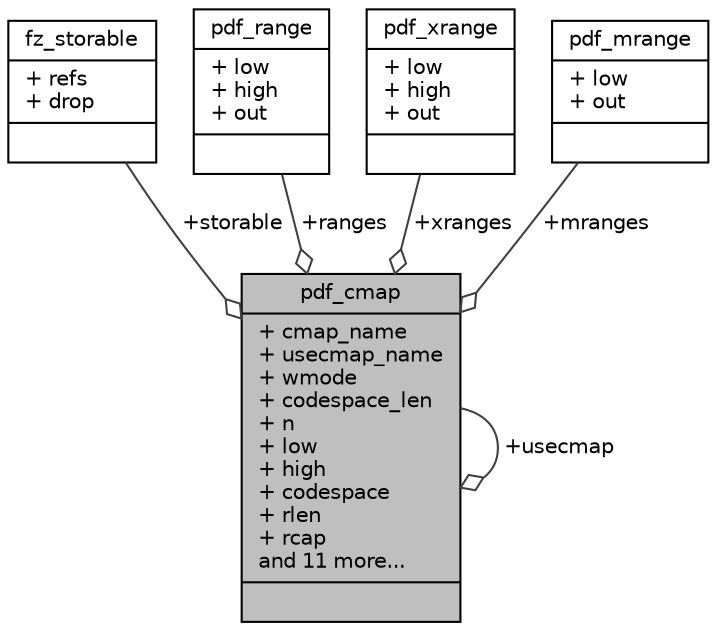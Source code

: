digraph "pdf_cmap"
{
 // LATEX_PDF_SIZE
  edge [fontname="Helvetica",fontsize="10",labelfontname="Helvetica",labelfontsize="10"];
  node [fontname="Helvetica",fontsize="10",shape=record];
  Node1 [label="{pdf_cmap\n|+ cmap_name\l+ usecmap_name\l+ wmode\l+ codespace_len\l+ n\l+ low\l+ high\l+ codespace\l+ rlen\l+ rcap\land 11 more...\l|}",height=0.2,width=0.4,color="black", fillcolor="grey75", style="filled", fontcolor="black",tooltip=" "];
  Node2 -> Node1 [color="grey25",fontsize="10",style="solid",label=" +storable" ,arrowhead="odiamond",fontname="Helvetica"];
  Node2 [label="{fz_storable\n|+ refs\l+ drop\l|}",height=0.2,width=0.4,color="black", fillcolor="white", style="filled",URL="$structfz__storable.html",tooltip=" "];
  Node1 -> Node1 [color="grey25",fontsize="10",style="solid",label=" +usecmap" ,arrowhead="odiamond",fontname="Helvetica"];
  Node3 -> Node1 [color="grey25",fontsize="10",style="solid",label=" +ranges" ,arrowhead="odiamond",fontname="Helvetica"];
  Node3 [label="{pdf_range\n|+ low\l+ high\l+ out\l|}",height=0.2,width=0.4,color="black", fillcolor="white", style="filled",URL="$structpdf__range.html",tooltip=" "];
  Node4 -> Node1 [color="grey25",fontsize="10",style="solid",label=" +xranges" ,arrowhead="odiamond",fontname="Helvetica"];
  Node4 [label="{pdf_xrange\n|+ low\l+ high\l+ out\l|}",height=0.2,width=0.4,color="black", fillcolor="white", style="filled",URL="$structpdf__xrange.html",tooltip=" "];
  Node5 -> Node1 [color="grey25",fontsize="10",style="solid",label=" +mranges" ,arrowhead="odiamond",fontname="Helvetica"];
  Node5 [label="{pdf_mrange\n|+ low\l+ out\l|}",height=0.2,width=0.4,color="black", fillcolor="white", style="filled",URL="$structpdf__mrange.html",tooltip=" "];
}
